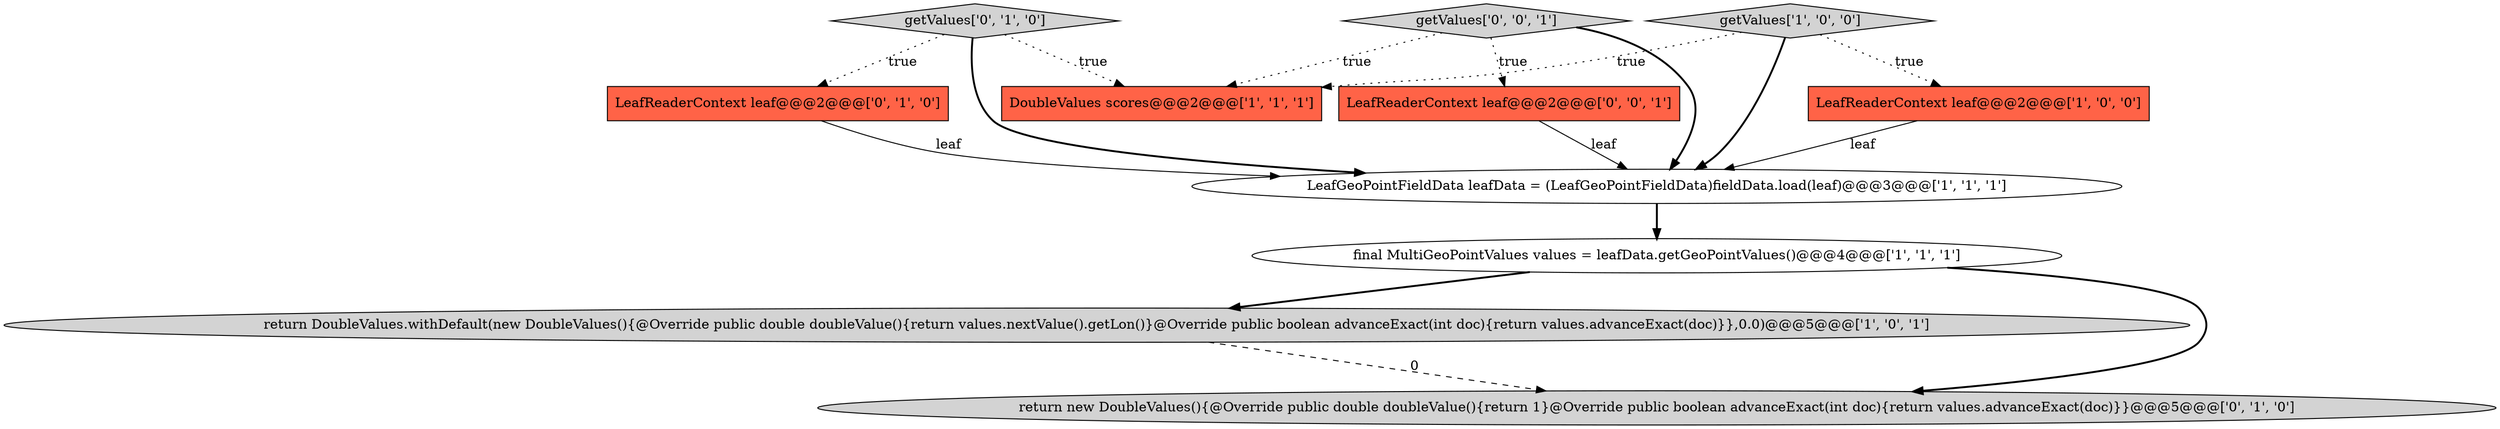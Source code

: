 digraph {
4 [style = filled, label = "DoubleValues scores@@@2@@@['1', '1', '1']", fillcolor = tomato, shape = box image = "AAA0AAABBB1BBB"];
5 [style = filled, label = "return DoubleValues.withDefault(new DoubleValues(){@Override public double doubleValue(){return values.nextValue().getLon()}@Override public boolean advanceExact(int doc){return values.advanceExact(doc)}},0.0)@@@5@@@['1', '0', '1']", fillcolor = lightgray, shape = ellipse image = "AAA0AAABBB1BBB"];
7 [style = filled, label = "return new DoubleValues(){@Override public double doubleValue(){return 1}@Override public boolean advanceExact(int doc){return values.advanceExact(doc)}}@@@5@@@['0', '1', '0']", fillcolor = lightgray, shape = ellipse image = "AAA1AAABBB2BBB"];
0 [style = filled, label = "LeafGeoPointFieldData leafData = (LeafGeoPointFieldData)fieldData.load(leaf)@@@3@@@['1', '1', '1']", fillcolor = white, shape = ellipse image = "AAA0AAABBB1BBB"];
6 [style = filled, label = "getValues['0', '1', '0']", fillcolor = lightgray, shape = diamond image = "AAA0AAABBB2BBB"];
10 [style = filled, label = "getValues['0', '0', '1']", fillcolor = lightgray, shape = diamond image = "AAA0AAABBB3BBB"];
1 [style = filled, label = "getValues['1', '0', '0']", fillcolor = lightgray, shape = diamond image = "AAA0AAABBB1BBB"];
9 [style = filled, label = "LeafReaderContext leaf@@@2@@@['0', '0', '1']", fillcolor = tomato, shape = box image = "AAA0AAABBB3BBB"];
8 [style = filled, label = "LeafReaderContext leaf@@@2@@@['0', '1', '0']", fillcolor = tomato, shape = box image = "AAA0AAABBB2BBB"];
3 [style = filled, label = "final MultiGeoPointValues values = leafData.getGeoPointValues()@@@4@@@['1', '1', '1']", fillcolor = white, shape = ellipse image = "AAA0AAABBB1BBB"];
2 [style = filled, label = "LeafReaderContext leaf@@@2@@@['1', '0', '0']", fillcolor = tomato, shape = box image = "AAA0AAABBB1BBB"];
6->0 [style = bold, label=""];
1->2 [style = dotted, label="true"];
5->7 [style = dashed, label="0"];
6->4 [style = dotted, label="true"];
6->8 [style = dotted, label="true"];
0->3 [style = bold, label=""];
9->0 [style = solid, label="leaf"];
2->0 [style = solid, label="leaf"];
8->0 [style = solid, label="leaf"];
10->4 [style = dotted, label="true"];
3->7 [style = bold, label=""];
1->4 [style = dotted, label="true"];
10->9 [style = dotted, label="true"];
3->5 [style = bold, label=""];
10->0 [style = bold, label=""];
1->0 [style = bold, label=""];
}
